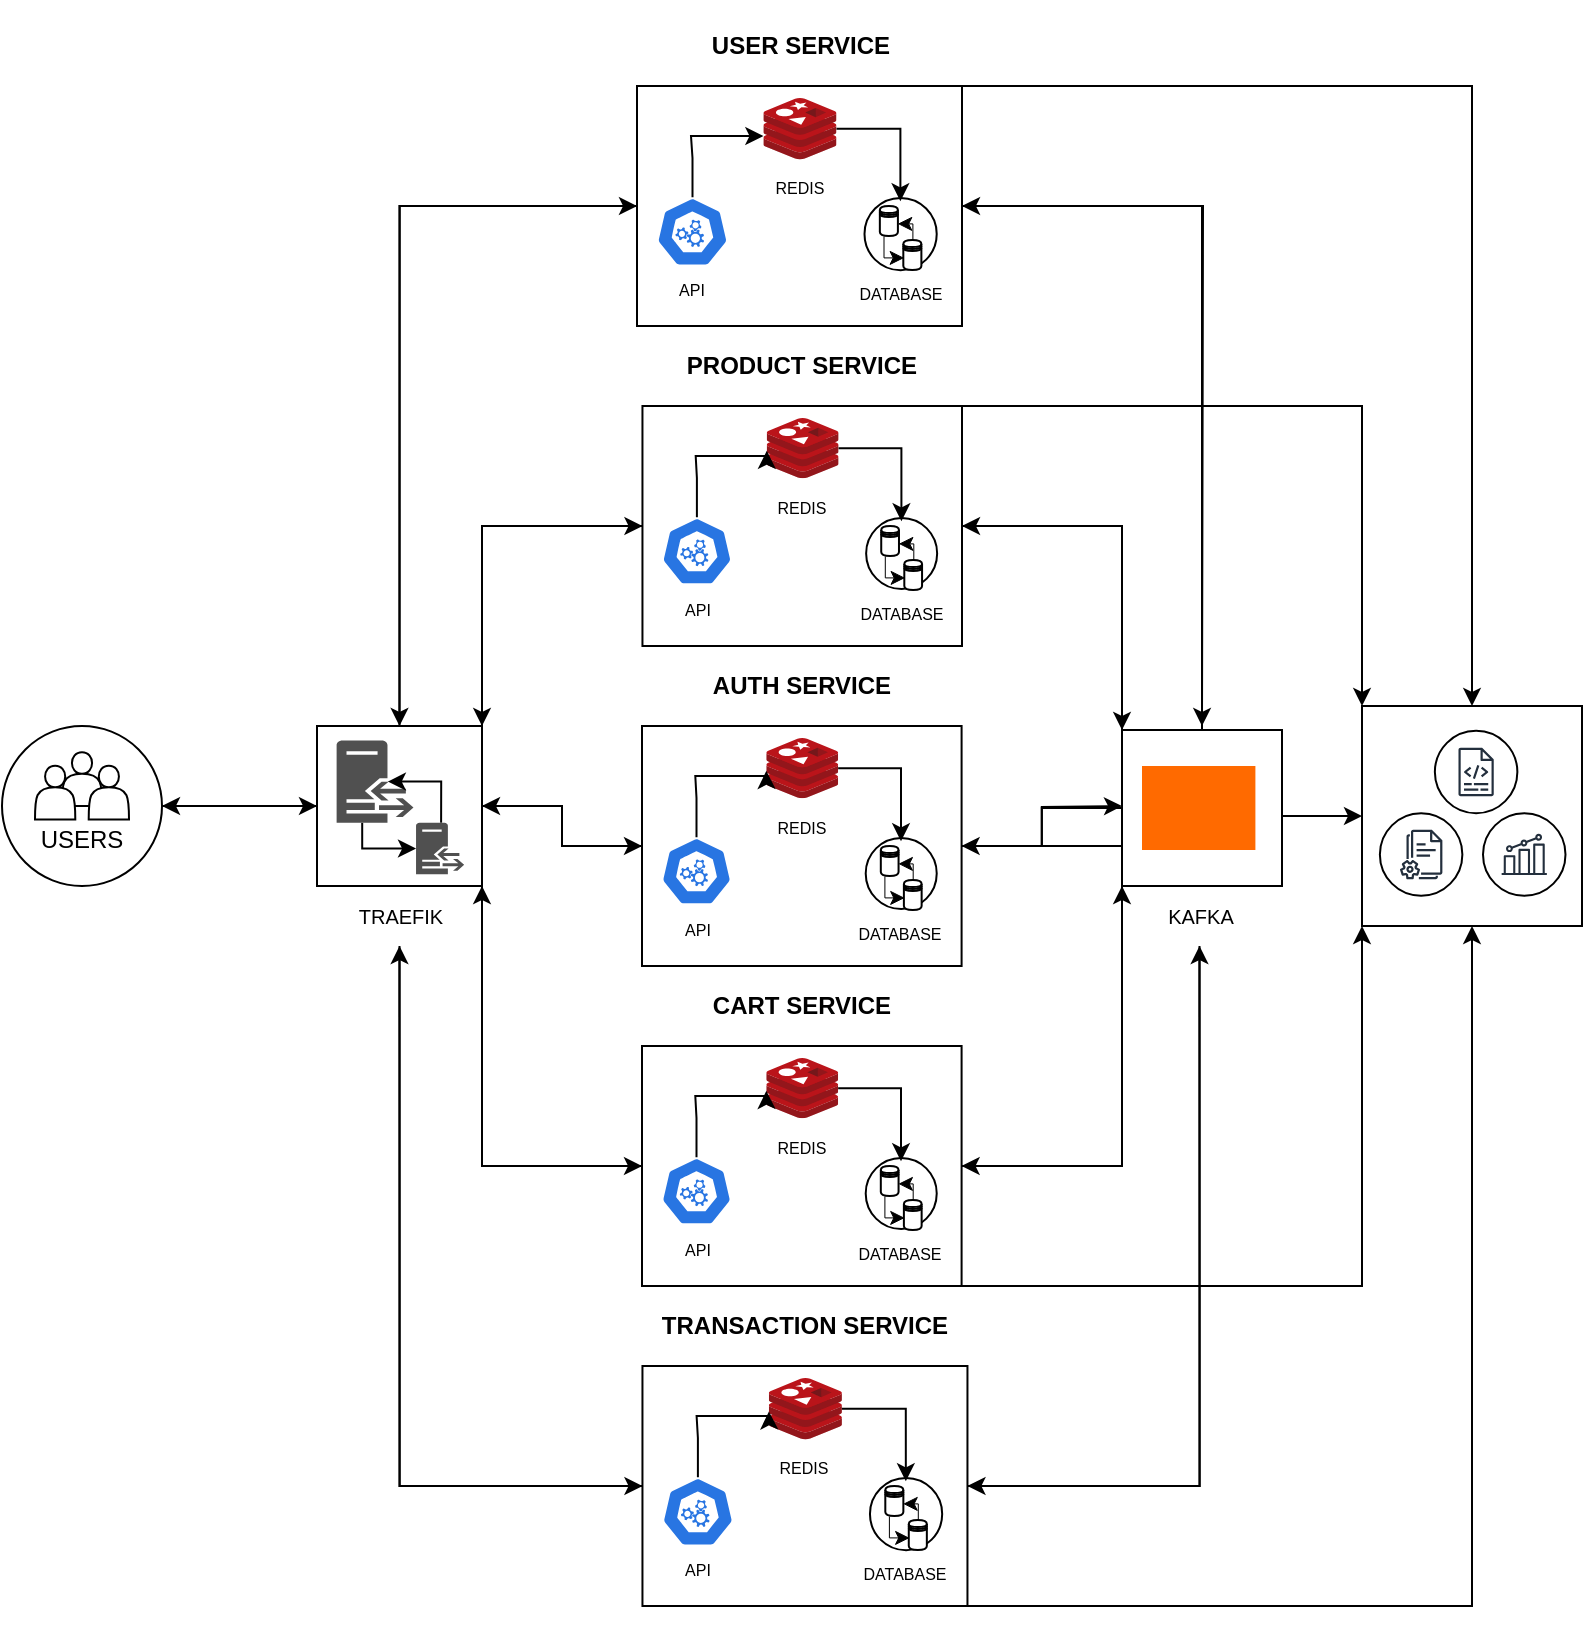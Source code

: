 <mxfile version="26.0.11">
  <diagram name="Page-1" id="2MpTTN4dG6TS3EFkwLII">
    <mxGraphModel dx="2327" dy="1518" grid="1" gridSize="10" guides="1" tooltips="1" connect="1" arrows="1" fold="1" page="1" pageScale="1" pageWidth="1100" pageHeight="1700" math="0" shadow="0">
      <root>
        <mxCell id="0" />
        <mxCell id="1" parent="0" />
        <mxCell id="1Ev_Z0uIvsRZ40nr7bww-20" value="" style="group" vertex="1" connectable="0" parent="1">
          <mxGeometry x="154" y="770" width="80" height="80" as="geometry" />
        </mxCell>
        <mxCell id="1Ev_Z0uIvsRZ40nr7bww-19" value="" style="ellipse;whiteSpace=wrap;html=1;aspect=fixed;" vertex="1" parent="1Ev_Z0uIvsRZ40nr7bww-20">
          <mxGeometry width="80" height="80" as="geometry" />
        </mxCell>
        <mxCell id="1Ev_Z0uIvsRZ40nr7bww-9" value="" style="group" vertex="1" connectable="0" parent="1Ev_Z0uIvsRZ40nr7bww-20">
          <mxGeometry x="16.5" y="13.15" width="47" height="53.71" as="geometry" />
        </mxCell>
        <mxCell id="1Ev_Z0uIvsRZ40nr7bww-4" value="" style="shape=actor;whiteSpace=wrap;html=1;" vertex="1" parent="1Ev_Z0uIvsRZ40nr7bww-9">
          <mxGeometry x="13.429" width="20.143" height="26.855" as="geometry" />
        </mxCell>
        <mxCell id="1Ev_Z0uIvsRZ40nr7bww-5" value="" style="shape=actor;whiteSpace=wrap;html=1;" vertex="1" parent="1Ev_Z0uIvsRZ40nr7bww-9">
          <mxGeometry x="26.857" y="6.714" width="20.143" height="26.855" as="geometry" />
        </mxCell>
        <mxCell id="1Ev_Z0uIvsRZ40nr7bww-6" value="" style="shape=actor;whiteSpace=wrap;html=1;" vertex="1" parent="1Ev_Z0uIvsRZ40nr7bww-9">
          <mxGeometry y="6.714" width="20.143" height="26.855" as="geometry" />
        </mxCell>
        <mxCell id="1Ev_Z0uIvsRZ40nr7bww-7" value="USERS" style="text;html=1;align=center;verticalAlign=middle;whiteSpace=wrap;rounded=0;" vertex="1" parent="1Ev_Z0uIvsRZ40nr7bww-9">
          <mxGeometry x="3.357" y="33.569" width="40.286" height="20.141" as="geometry" />
        </mxCell>
        <mxCell id="1Ev_Z0uIvsRZ40nr7bww-213" style="edgeStyle=orthogonalEdgeStyle;rounded=0;orthogonalLoop=1;jettySize=auto;html=1;exitX=1;exitY=0;exitDx=0;exitDy=0;entryX=0;entryY=0.5;entryDx=0;entryDy=0;" edge="1" parent="1" source="1Ev_Z0uIvsRZ40nr7bww-23" target="1Ev_Z0uIvsRZ40nr7bww-95">
          <mxGeometry relative="1" as="geometry">
            <Array as="points">
              <mxPoint x="394" y="990" />
            </Array>
          </mxGeometry>
        </mxCell>
        <mxCell id="1Ev_Z0uIvsRZ40nr7bww-215" style="edgeStyle=orthogonalEdgeStyle;rounded=0;orthogonalLoop=1;jettySize=auto;html=1;exitX=0.5;exitY=1;exitDx=0;exitDy=0;entryX=0;entryY=0.5;entryDx=0;entryDy=0;" edge="1" parent="1" source="1Ev_Z0uIvsRZ40nr7bww-23" target="1Ev_Z0uIvsRZ40nr7bww-112">
          <mxGeometry relative="1" as="geometry" />
        </mxCell>
        <mxCell id="1Ev_Z0uIvsRZ40nr7bww-23" value="&lt;font style=&quot;font-size: 10px;&quot;&gt;TRAEFIK&lt;/font&gt;" style="text;html=1;align=center;verticalAlign=middle;whiteSpace=wrap;rounded=0;" vertex="1" parent="1">
          <mxGeometry x="311.5" y="850" width="82.5" height="30" as="geometry" />
        </mxCell>
        <mxCell id="1Ev_Z0uIvsRZ40nr7bww-76" value="" style="group" vertex="1" connectable="0" parent="1">
          <mxGeometry x="471.5" y="410" width="162.5" height="160" as="geometry" />
        </mxCell>
        <mxCell id="1Ev_Z0uIvsRZ40nr7bww-196" style="edgeStyle=orthogonalEdgeStyle;rounded=0;orthogonalLoop=1;jettySize=auto;html=1;exitX=1;exitY=0.5;exitDx=0;exitDy=0;" edge="1" parent="1Ev_Z0uIvsRZ40nr7bww-76" source="1Ev_Z0uIvsRZ40nr7bww-53">
          <mxGeometry relative="1" as="geometry">
            <mxPoint x="282.5" y="360" as="targetPoint" />
          </mxGeometry>
        </mxCell>
        <mxCell id="1Ev_Z0uIvsRZ40nr7bww-53" value="" style="rounded=0;whiteSpace=wrap;html=1;" vertex="1" parent="1Ev_Z0uIvsRZ40nr7bww-76">
          <mxGeometry y="40" width="162.5" height="120" as="geometry" />
        </mxCell>
        <mxCell id="1Ev_Z0uIvsRZ40nr7bww-54" value="&lt;h4&gt;USER SERVICE&lt;/h4&gt;" style="text;html=1;align=center;verticalAlign=middle;whiteSpace=wrap;rounded=0;" vertex="1" parent="1Ev_Z0uIvsRZ40nr7bww-76">
          <mxGeometry width="162.5" height="40" as="geometry" />
        </mxCell>
        <mxCell id="1Ev_Z0uIvsRZ40nr7bww-56" value="" style="aspect=fixed;sketch=0;html=1;dashed=0;whitespace=wrap;verticalLabelPosition=bottom;verticalAlign=top;fillColor=#2875E2;strokeColor=#ffffff;points=[[0.005,0.63,0],[0.1,0.2,0],[0.9,0.2,0],[0.5,0,0],[0.995,0.63,0],[0.72,0.99,0],[0.5,1,0],[0.28,0.99,0]];shape=mxgraph.kubernetes.icon2;prIcon=api" vertex="1" parent="1Ev_Z0uIvsRZ40nr7bww-76">
          <mxGeometry x="9.669" y="95.6" width="36.111" height="34.667" as="geometry" />
        </mxCell>
        <mxCell id="1Ev_Z0uIvsRZ40nr7bww-57" value="" style="image;sketch=0;aspect=fixed;html=1;points=[];align=center;fontSize=12;image=img/lib/mscae/Cache_Redis_Product.svg;" vertex="1" parent="1Ev_Z0uIvsRZ40nr7bww-76">
          <mxGeometry x="63.194" y="46" width="36.535" height="30.694" as="geometry" />
        </mxCell>
        <mxCell id="1Ev_Z0uIvsRZ40nr7bww-59" value="&lt;font style=&quot;font-size: 8px;&quot;&gt;API&lt;/font&gt;" style="text;html=1;align=center;verticalAlign=middle;whiteSpace=wrap;rounded=0;" vertex="1" parent="1Ev_Z0uIvsRZ40nr7bww-76">
          <mxGeometry x="9.669" y="134" width="36.111" height="14" as="geometry" />
        </mxCell>
        <mxCell id="1Ev_Z0uIvsRZ40nr7bww-61" value="&lt;font style=&quot;font-size: 8px;&quot;&gt;REDIS&lt;/font&gt;" style="text;html=1;align=center;verticalAlign=middle;whiteSpace=wrap;rounded=0;" vertex="1" parent="1Ev_Z0uIvsRZ40nr7bww-76">
          <mxGeometry x="63.194" y="80" width="36.111" height="20" as="geometry" />
        </mxCell>
        <mxCell id="1Ev_Z0uIvsRZ40nr7bww-68" value="" style="group" vertex="1" connectable="0" parent="1Ev_Z0uIvsRZ40nr7bww-76">
          <mxGeometry x="113.75" y="98" width="36.111" height="40" as="geometry" />
        </mxCell>
        <mxCell id="1Ev_Z0uIvsRZ40nr7bww-73" value="" style="group" vertex="1" connectable="0" parent="1Ev_Z0uIvsRZ40nr7bww-68">
          <mxGeometry y="-2" width="36.111" height="40" as="geometry" />
        </mxCell>
        <mxCell id="1Ev_Z0uIvsRZ40nr7bww-64" value="" style="ellipse;whiteSpace=wrap;html=1;aspect=fixed;" vertex="1" parent="1Ev_Z0uIvsRZ40nr7bww-73">
          <mxGeometry width="36.111" height="36.111" as="geometry" />
        </mxCell>
        <mxCell id="1Ev_Z0uIvsRZ40nr7bww-58" value="" style="shape=datastore;whiteSpace=wrap;html=1;" vertex="1" parent="1Ev_Z0uIvsRZ40nr7bww-73">
          <mxGeometry x="19.41" y="21" width="9.028" height="15" as="geometry" />
        </mxCell>
        <mxCell id="1Ev_Z0uIvsRZ40nr7bww-62" value="" style="shape=datastore;whiteSpace=wrap;html=1;" vertex="1" parent="1Ev_Z0uIvsRZ40nr7bww-73">
          <mxGeometry x="7.674" y="4" width="9.028" height="15" as="geometry" />
        </mxCell>
        <mxCell id="1Ev_Z0uIvsRZ40nr7bww-65" style="edgeStyle=orthogonalEdgeStyle;rounded=0;orthogonalLoop=1;jettySize=auto;html=1;entryX=0.019;entryY=0.581;entryDx=0;entryDy=0;entryPerimeter=0;strokeWidth=0.5;" edge="1" parent="1Ev_Z0uIvsRZ40nr7bww-73" source="1Ev_Z0uIvsRZ40nr7bww-62" target="1Ev_Z0uIvsRZ40nr7bww-58">
          <mxGeometry relative="1" as="geometry">
            <Array as="points">
              <mxPoint x="9.479" y="29.5" />
            </Array>
          </mxGeometry>
        </mxCell>
        <mxCell id="1Ev_Z0uIvsRZ40nr7bww-67" style="edgeStyle=orthogonalEdgeStyle;rounded=0;orthogonalLoop=1;jettySize=auto;html=1;entryX=0.963;entryY=0.579;entryDx=0;entryDy=0;entryPerimeter=0;strokeWidth=0.5;" edge="1" parent="1Ev_Z0uIvsRZ40nr7bww-73" source="1Ev_Z0uIvsRZ40nr7bww-58" target="1Ev_Z0uIvsRZ40nr7bww-62">
          <mxGeometry relative="1" as="geometry">
            <Array as="points">
              <mxPoint x="23.924" y="12.5" />
            </Array>
          </mxGeometry>
        </mxCell>
        <mxCell id="1Ev_Z0uIvsRZ40nr7bww-72" value="&lt;font style=&quot;font-size: 8px;&quot;&gt;DATABASE&lt;/font&gt;" style="text;html=1;align=center;verticalAlign=middle;whiteSpace=wrap;rounded=0;" vertex="1" parent="1Ev_Z0uIvsRZ40nr7bww-76">
          <mxGeometry x="109.236" y="138" width="45.139" height="10" as="geometry" />
        </mxCell>
        <mxCell id="1Ev_Z0uIvsRZ40nr7bww-74" style="edgeStyle=orthogonalEdgeStyle;rounded=0;orthogonalLoop=1;jettySize=auto;html=1;" edge="1" parent="1Ev_Z0uIvsRZ40nr7bww-76" source="1Ev_Z0uIvsRZ40nr7bww-56" target="1Ev_Z0uIvsRZ40nr7bww-57">
          <mxGeometry relative="1" as="geometry">
            <Array as="points">
              <mxPoint x="28" y="76" />
              <mxPoint x="27" y="76" />
              <mxPoint x="27" y="65" />
            </Array>
          </mxGeometry>
        </mxCell>
        <mxCell id="1Ev_Z0uIvsRZ40nr7bww-75" style="edgeStyle=orthogonalEdgeStyle;rounded=0;orthogonalLoop=1;jettySize=auto;html=1;entryX=0.497;entryY=0.046;entryDx=0;entryDy=0;entryPerimeter=0;" edge="1" parent="1Ev_Z0uIvsRZ40nr7bww-76" source="1Ev_Z0uIvsRZ40nr7bww-57" target="1Ev_Z0uIvsRZ40nr7bww-64">
          <mxGeometry relative="1" as="geometry" />
        </mxCell>
        <mxCell id="1Ev_Z0uIvsRZ40nr7bww-77" value="" style="group;strokeColor=none;" vertex="1" connectable="0" parent="1">
          <mxGeometry x="474.23" y="570" width="159.77" height="160" as="geometry" />
        </mxCell>
        <mxCell id="1Ev_Z0uIvsRZ40nr7bww-78" value="" style="rounded=0;whiteSpace=wrap;html=1;" vertex="1" parent="1Ev_Z0uIvsRZ40nr7bww-77">
          <mxGeometry y="40" width="159.77" height="120" as="geometry" />
        </mxCell>
        <mxCell id="1Ev_Z0uIvsRZ40nr7bww-79" value="&lt;h4&gt;PRODUCT SERVICE&lt;/h4&gt;" style="text;html=1;align=center;verticalAlign=middle;whiteSpace=wrap;rounded=0;" vertex="1" parent="1Ev_Z0uIvsRZ40nr7bww-77">
          <mxGeometry width="159.77" height="40" as="geometry" />
        </mxCell>
        <mxCell id="1Ev_Z0uIvsRZ40nr7bww-80" value="" style="aspect=fixed;sketch=0;html=1;dashed=0;whitespace=wrap;verticalLabelPosition=bottom;verticalAlign=top;fillColor=#2875E2;strokeColor=#ffffff;points=[[0.005,0.63,0],[0.1,0.2,0],[0.9,0.2,0],[0.5,0,0],[0.995,0.63,0],[0.72,0.99,0],[0.5,1,0],[0.28,0.99,0]];shape=mxgraph.kubernetes.icon2;prIcon=api" vertex="1" parent="1Ev_Z0uIvsRZ40nr7bww-77">
          <mxGeometry x="9.506" y="95.6" width="35.504" height="34.084" as="geometry" />
        </mxCell>
        <mxCell id="1Ev_Z0uIvsRZ40nr7bww-81" value="" style="image;sketch=0;aspect=fixed;html=1;points=[];align=center;fontSize=12;image=img/lib/mscae/Cache_Redis_Product.svg;" vertex="1" parent="1Ev_Z0uIvsRZ40nr7bww-77">
          <mxGeometry x="62.133" y="46" width="35.922" height="30.179" as="geometry" />
        </mxCell>
        <mxCell id="1Ev_Z0uIvsRZ40nr7bww-82" value="&lt;font style=&quot;font-size: 8px;&quot;&gt;API&lt;/font&gt;" style="text;html=1;align=center;verticalAlign=middle;whiteSpace=wrap;rounded=0;" vertex="1" parent="1Ev_Z0uIvsRZ40nr7bww-77">
          <mxGeometry x="9.506" y="134" width="35.504" height="14" as="geometry" />
        </mxCell>
        <mxCell id="1Ev_Z0uIvsRZ40nr7bww-83" value="&lt;font style=&quot;font-size: 8px;&quot;&gt;REDIS&lt;/font&gt;" style="text;html=1;align=center;verticalAlign=middle;whiteSpace=wrap;rounded=0;" vertex="1" parent="1Ev_Z0uIvsRZ40nr7bww-77">
          <mxGeometry x="62.133" y="80" width="35.504" height="20" as="geometry" />
        </mxCell>
        <mxCell id="1Ev_Z0uIvsRZ40nr7bww-84" value="" style="group" vertex="1" connectable="0" parent="1Ev_Z0uIvsRZ40nr7bww-77">
          <mxGeometry x="111.839" y="98" width="35.504" height="40" as="geometry" />
        </mxCell>
        <mxCell id="1Ev_Z0uIvsRZ40nr7bww-85" value="" style="group" vertex="1" connectable="0" parent="1Ev_Z0uIvsRZ40nr7bww-84">
          <mxGeometry y="-2" width="35.504" height="40" as="geometry" />
        </mxCell>
        <mxCell id="1Ev_Z0uIvsRZ40nr7bww-86" value="" style="ellipse;whiteSpace=wrap;html=1;aspect=fixed;" vertex="1" parent="1Ev_Z0uIvsRZ40nr7bww-85">
          <mxGeometry width="35.504" height="35.504" as="geometry" />
        </mxCell>
        <mxCell id="1Ev_Z0uIvsRZ40nr7bww-87" value="" style="shape=datastore;whiteSpace=wrap;html=1;" vertex="1" parent="1Ev_Z0uIvsRZ40nr7bww-85">
          <mxGeometry x="19.084" y="21" width="8.876" height="15" as="geometry" />
        </mxCell>
        <mxCell id="1Ev_Z0uIvsRZ40nr7bww-88" value="" style="shape=datastore;whiteSpace=wrap;html=1;" vertex="1" parent="1Ev_Z0uIvsRZ40nr7bww-85">
          <mxGeometry x="7.545" y="4" width="8.876" height="15" as="geometry" />
        </mxCell>
        <mxCell id="1Ev_Z0uIvsRZ40nr7bww-89" style="edgeStyle=orthogonalEdgeStyle;rounded=0;orthogonalLoop=1;jettySize=auto;html=1;entryX=0.019;entryY=0.581;entryDx=0;entryDy=0;entryPerimeter=0;strokeWidth=0.5;" edge="1" parent="1Ev_Z0uIvsRZ40nr7bww-85" source="1Ev_Z0uIvsRZ40nr7bww-88" target="1Ev_Z0uIvsRZ40nr7bww-87">
          <mxGeometry relative="1" as="geometry">
            <Array as="points">
              <mxPoint x="9.32" y="29.5" />
            </Array>
          </mxGeometry>
        </mxCell>
        <mxCell id="1Ev_Z0uIvsRZ40nr7bww-90" style="edgeStyle=orthogonalEdgeStyle;rounded=0;orthogonalLoop=1;jettySize=auto;html=1;entryX=0.963;entryY=0.579;entryDx=0;entryDy=0;entryPerimeter=0;strokeWidth=0.5;" edge="1" parent="1Ev_Z0uIvsRZ40nr7bww-85" source="1Ev_Z0uIvsRZ40nr7bww-87" target="1Ev_Z0uIvsRZ40nr7bww-88">
          <mxGeometry relative="1" as="geometry">
            <Array as="points">
              <mxPoint x="23.522" y="12.5" />
            </Array>
          </mxGeometry>
        </mxCell>
        <mxCell id="1Ev_Z0uIvsRZ40nr7bww-91" value="&lt;font style=&quot;font-size: 8px;&quot;&gt;DATABASE&lt;/font&gt;" style="text;html=1;align=center;verticalAlign=middle;whiteSpace=wrap;rounded=0;" vertex="1" parent="1Ev_Z0uIvsRZ40nr7bww-77">
          <mxGeometry x="107.401" y="138" width="44.381" height="10" as="geometry" />
        </mxCell>
        <mxCell id="1Ev_Z0uIvsRZ40nr7bww-92" style="edgeStyle=orthogonalEdgeStyle;rounded=0;orthogonalLoop=1;jettySize=auto;html=1;entryX=0.001;entryY=0.544;entryDx=0;entryDy=0;entryPerimeter=0;" edge="1" parent="1Ev_Z0uIvsRZ40nr7bww-77" source="1Ev_Z0uIvsRZ40nr7bww-80" target="1Ev_Z0uIvsRZ40nr7bww-81">
          <mxGeometry relative="1" as="geometry">
            <Array as="points">
              <mxPoint x="27.516" y="76" />
              <mxPoint x="26.628" y="76" />
              <mxPoint x="26.628" y="65" />
            </Array>
          </mxGeometry>
        </mxCell>
        <mxCell id="1Ev_Z0uIvsRZ40nr7bww-93" style="edgeStyle=orthogonalEdgeStyle;rounded=0;orthogonalLoop=1;jettySize=auto;html=1;entryX=0.497;entryY=0.046;entryDx=0;entryDy=0;entryPerimeter=0;" edge="1" parent="1Ev_Z0uIvsRZ40nr7bww-77" source="1Ev_Z0uIvsRZ40nr7bww-81" target="1Ev_Z0uIvsRZ40nr7bww-86">
          <mxGeometry relative="1" as="geometry" />
        </mxCell>
        <mxCell id="1Ev_Z0uIvsRZ40nr7bww-132" value="" style="group" vertex="1" connectable="0" parent="1">
          <mxGeometry x="311.5" y="770" width="82.5" height="80" as="geometry" />
        </mxCell>
        <mxCell id="1Ev_Z0uIvsRZ40nr7bww-51" value="" style="rounded=0;whiteSpace=wrap;html=1;" vertex="1" parent="1Ev_Z0uIvsRZ40nr7bww-132">
          <mxGeometry width="82.5" height="80" as="geometry" />
        </mxCell>
        <mxCell id="1Ev_Z0uIvsRZ40nr7bww-52" value="" style="group" vertex="1" connectable="0" parent="1Ev_Z0uIvsRZ40nr7bww-132">
          <mxGeometry x="9.811" y="7.273" width="63.77" height="66.909" as="geometry" />
        </mxCell>
        <mxCell id="1Ev_Z0uIvsRZ40nr7bww-47" style="edgeStyle=orthogonalEdgeStyle;rounded=0;orthogonalLoop=1;jettySize=auto;html=1;" edge="1" parent="1Ev_Z0uIvsRZ40nr7bww-52" source="1Ev_Z0uIvsRZ40nr7bww-44" target="1Ev_Z0uIvsRZ40nr7bww-45">
          <mxGeometry relative="1" as="geometry">
            <Array as="points">
              <mxPoint x="12.809" y="54.027" />
            </Array>
          </mxGeometry>
        </mxCell>
        <mxCell id="1Ev_Z0uIvsRZ40nr7bww-44" value="" style="sketch=0;pointerEvents=1;shadow=0;dashed=0;html=1;strokeColor=none;fillColor=#505050;labelPosition=center;verticalLabelPosition=bottom;verticalAlign=top;outlineConnect=0;align=center;shape=mxgraph.office.servers.reverse_proxy;" vertex="1" parent="1Ev_Z0uIvsRZ40nr7bww-52">
          <mxGeometry width="38.427" height="41.145" as="geometry" />
        </mxCell>
        <mxCell id="1Ev_Z0uIvsRZ40nr7bww-48" style="edgeStyle=orthogonalEdgeStyle;rounded=0;orthogonalLoop=1;jettySize=auto;html=1;entryX=0.833;entryY=0.499;entryDx=0;entryDy=0;entryPerimeter=0;" edge="1" parent="1Ev_Z0uIvsRZ40nr7bww-52">
          <mxGeometry relative="1" as="geometry">
            <mxPoint x="52.242" y="41.145" as="sourcePoint" />
            <mxPoint x="25.605" y="20.531" as="targetPoint" />
            <Array as="points">
              <mxPoint x="52.517" y="20.534" />
            </Array>
          </mxGeometry>
        </mxCell>
        <mxCell id="1Ev_Z0uIvsRZ40nr7bww-45" value="" style="sketch=0;pointerEvents=1;shadow=0;dashed=0;html=1;strokeColor=none;fillColor=#505050;labelPosition=center;verticalLabelPosition=bottom;verticalAlign=top;outlineConnect=0;align=center;shape=mxgraph.office.servers.reverse_proxy;" vertex="1" parent="1Ev_Z0uIvsRZ40nr7bww-52">
          <mxGeometry x="39.708" y="41.145" width="24.062" height="25.764" as="geometry" />
        </mxCell>
        <mxCell id="1Ev_Z0uIvsRZ40nr7bww-157" style="edgeStyle=orthogonalEdgeStyle;rounded=0;orthogonalLoop=1;jettySize=auto;html=1;exitX=1;exitY=0.5;exitDx=0;exitDy=0;entryX=0;entryY=0.5;entryDx=0;entryDy=0;" edge="1" parent="1" source="1Ev_Z0uIvsRZ40nr7bww-19" target="1Ev_Z0uIvsRZ40nr7bww-51">
          <mxGeometry relative="1" as="geometry" />
        </mxCell>
        <mxCell id="1Ev_Z0uIvsRZ40nr7bww-158" style="edgeStyle=orthogonalEdgeStyle;rounded=0;orthogonalLoop=1;jettySize=auto;html=1;exitX=0;exitY=0.5;exitDx=0;exitDy=0;entryX=1;entryY=0.5;entryDx=0;entryDy=0;" edge="1" parent="1" source="1Ev_Z0uIvsRZ40nr7bww-51" target="1Ev_Z0uIvsRZ40nr7bww-19">
          <mxGeometry relative="1" as="geometry" />
        </mxCell>
        <mxCell id="1Ev_Z0uIvsRZ40nr7bww-111" value="" style="group" vertex="1" connectable="0" parent="1">
          <mxGeometry x="474.23" y="1050" width="162.5" height="160" as="geometry" />
        </mxCell>
        <mxCell id="1Ev_Z0uIvsRZ40nr7bww-112" value="" style="rounded=0;whiteSpace=wrap;html=1;" vertex="1" parent="1Ev_Z0uIvsRZ40nr7bww-111">
          <mxGeometry y="40" width="162.5" height="120" as="geometry" />
        </mxCell>
        <mxCell id="1Ev_Z0uIvsRZ40nr7bww-113" value="&lt;h4&gt;TRANSACTION SERVICE&lt;/h4&gt;" style="text;html=1;align=center;verticalAlign=middle;whiteSpace=wrap;rounded=0;" vertex="1" parent="1Ev_Z0uIvsRZ40nr7bww-111">
          <mxGeometry width="162.5" height="40" as="geometry" />
        </mxCell>
        <mxCell id="1Ev_Z0uIvsRZ40nr7bww-114" value="" style="aspect=fixed;sketch=0;html=1;dashed=0;whitespace=wrap;verticalLabelPosition=bottom;verticalAlign=top;fillColor=#2875E2;strokeColor=#ffffff;points=[[0.005,0.63,0],[0.1,0.2,0],[0.9,0.2,0],[0.5,0,0],[0.995,0.63,0],[0.72,0.99,0],[0.5,1,0],[0.28,0.99,0]];shape=mxgraph.kubernetes.icon2;prIcon=api" vertex="1" parent="1Ev_Z0uIvsRZ40nr7bww-111">
          <mxGeometry x="9.669" y="95.6" width="36.111" height="34.667" as="geometry" />
        </mxCell>
        <mxCell id="1Ev_Z0uIvsRZ40nr7bww-115" value="" style="image;sketch=0;aspect=fixed;html=1;points=[];align=center;fontSize=12;image=img/lib/mscae/Cache_Redis_Product.svg;" vertex="1" parent="1Ev_Z0uIvsRZ40nr7bww-111">
          <mxGeometry x="63.194" y="46" width="36.535" height="30.694" as="geometry" />
        </mxCell>
        <mxCell id="1Ev_Z0uIvsRZ40nr7bww-116" value="&lt;font style=&quot;font-size: 8px;&quot;&gt;API&lt;/font&gt;" style="text;html=1;align=center;verticalAlign=middle;whiteSpace=wrap;rounded=0;" vertex="1" parent="1Ev_Z0uIvsRZ40nr7bww-111">
          <mxGeometry x="9.669" y="134" width="36.111" height="14" as="geometry" />
        </mxCell>
        <mxCell id="1Ev_Z0uIvsRZ40nr7bww-117" value="&lt;font style=&quot;font-size: 8px;&quot;&gt;REDIS&lt;/font&gt;" style="text;html=1;align=center;verticalAlign=middle;whiteSpace=wrap;rounded=0;" vertex="1" parent="1Ev_Z0uIvsRZ40nr7bww-111">
          <mxGeometry x="63.194" y="80" width="36.111" height="20" as="geometry" />
        </mxCell>
        <mxCell id="1Ev_Z0uIvsRZ40nr7bww-118" value="" style="group" vertex="1" connectable="0" parent="1Ev_Z0uIvsRZ40nr7bww-111">
          <mxGeometry x="113.75" y="98" width="36.111" height="40" as="geometry" />
        </mxCell>
        <mxCell id="1Ev_Z0uIvsRZ40nr7bww-119" value="" style="group" vertex="1" connectable="0" parent="1Ev_Z0uIvsRZ40nr7bww-118">
          <mxGeometry y="-2" width="36.111" height="40" as="geometry" />
        </mxCell>
        <mxCell id="1Ev_Z0uIvsRZ40nr7bww-120" value="" style="ellipse;whiteSpace=wrap;html=1;aspect=fixed;" vertex="1" parent="1Ev_Z0uIvsRZ40nr7bww-119">
          <mxGeometry width="36.111" height="36.111" as="geometry" />
        </mxCell>
        <mxCell id="1Ev_Z0uIvsRZ40nr7bww-121" value="" style="shape=datastore;whiteSpace=wrap;html=1;" vertex="1" parent="1Ev_Z0uIvsRZ40nr7bww-119">
          <mxGeometry x="19.41" y="21" width="9.028" height="15" as="geometry" />
        </mxCell>
        <mxCell id="1Ev_Z0uIvsRZ40nr7bww-122" value="" style="shape=datastore;whiteSpace=wrap;html=1;" vertex="1" parent="1Ev_Z0uIvsRZ40nr7bww-119">
          <mxGeometry x="7.674" y="4" width="9.028" height="15" as="geometry" />
        </mxCell>
        <mxCell id="1Ev_Z0uIvsRZ40nr7bww-123" style="edgeStyle=orthogonalEdgeStyle;rounded=0;orthogonalLoop=1;jettySize=auto;html=1;entryX=0.019;entryY=0.581;entryDx=0;entryDy=0;entryPerimeter=0;strokeWidth=0.5;" edge="1" parent="1Ev_Z0uIvsRZ40nr7bww-119" source="1Ev_Z0uIvsRZ40nr7bww-122" target="1Ev_Z0uIvsRZ40nr7bww-121">
          <mxGeometry relative="1" as="geometry">
            <Array as="points">
              <mxPoint x="9.479" y="29.5" />
            </Array>
          </mxGeometry>
        </mxCell>
        <mxCell id="1Ev_Z0uIvsRZ40nr7bww-124" style="edgeStyle=orthogonalEdgeStyle;rounded=0;orthogonalLoop=1;jettySize=auto;html=1;entryX=0.963;entryY=0.579;entryDx=0;entryDy=0;entryPerimeter=0;strokeWidth=0.5;" edge="1" parent="1Ev_Z0uIvsRZ40nr7bww-119" source="1Ev_Z0uIvsRZ40nr7bww-121" target="1Ev_Z0uIvsRZ40nr7bww-122">
          <mxGeometry relative="1" as="geometry">
            <Array as="points">
              <mxPoint x="23.924" y="12.5" />
            </Array>
          </mxGeometry>
        </mxCell>
        <mxCell id="1Ev_Z0uIvsRZ40nr7bww-125" value="&lt;font style=&quot;font-size: 8px;&quot;&gt;DATABASE&lt;/font&gt;" style="text;html=1;align=center;verticalAlign=middle;whiteSpace=wrap;rounded=0;" vertex="1" parent="1Ev_Z0uIvsRZ40nr7bww-111">
          <mxGeometry x="109.236" y="138" width="45.139" height="10" as="geometry" />
        </mxCell>
        <mxCell id="1Ev_Z0uIvsRZ40nr7bww-126" style="edgeStyle=orthogonalEdgeStyle;rounded=0;orthogonalLoop=1;jettySize=auto;html=1;entryX=0.001;entryY=0.544;entryDx=0;entryDy=0;entryPerimeter=0;" edge="1" parent="1Ev_Z0uIvsRZ40nr7bww-111" source="1Ev_Z0uIvsRZ40nr7bww-114" target="1Ev_Z0uIvsRZ40nr7bww-115">
          <mxGeometry relative="1" as="geometry">
            <Array as="points">
              <mxPoint x="27.986" y="76" />
              <mxPoint x="27.083" y="76" />
              <mxPoint x="27.083" y="65" />
            </Array>
          </mxGeometry>
        </mxCell>
        <mxCell id="1Ev_Z0uIvsRZ40nr7bww-127" style="edgeStyle=orthogonalEdgeStyle;rounded=0;orthogonalLoop=1;jettySize=auto;html=1;entryX=0.497;entryY=0.046;entryDx=0;entryDy=0;entryPerimeter=0;" edge="1" parent="1Ev_Z0uIvsRZ40nr7bww-111" source="1Ev_Z0uIvsRZ40nr7bww-115" target="1Ev_Z0uIvsRZ40nr7bww-120">
          <mxGeometry relative="1" as="geometry" />
        </mxCell>
        <mxCell id="1Ev_Z0uIvsRZ40nr7bww-165" value="" style="group" vertex="1" connectable="0" parent="1">
          <mxGeometry x="474" y="890" width="160" height="160" as="geometry" />
        </mxCell>
        <mxCell id="1Ev_Z0uIvsRZ40nr7bww-95" value="" style="rounded=0;whiteSpace=wrap;html=1;" vertex="1" parent="1Ev_Z0uIvsRZ40nr7bww-165">
          <mxGeometry y="40" width="159.796" height="120" as="geometry" />
        </mxCell>
        <mxCell id="1Ev_Z0uIvsRZ40nr7bww-97" value="" style="aspect=fixed;sketch=0;html=1;dashed=0;whitespace=wrap;verticalLabelPosition=bottom;verticalAlign=top;fillColor=#2875E2;strokeColor=#ffffff;points=[[0.005,0.63,0],[0.1,0.2,0],[0.9,0.2,0],[0.5,0,0],[0.995,0.63,0],[0.72,0.99,0],[0.5,1,0],[0.28,0.99,0]];shape=mxgraph.kubernetes.icon2;prIcon=api" vertex="1" parent="1Ev_Z0uIvsRZ40nr7bww-165">
          <mxGeometry x="9.508" y="95.6" width="35.51" height="34.09" as="geometry" />
        </mxCell>
        <mxCell id="1Ev_Z0uIvsRZ40nr7bww-98" value="" style="image;sketch=0;aspect=fixed;html=1;points=[];align=center;fontSize=12;image=img/lib/mscae/Cache_Redis_Product.svg;" vertex="1" parent="1Ev_Z0uIvsRZ40nr7bww-165">
          <mxGeometry x="62.143" y="46" width="35.927" height="30.184" as="geometry" />
        </mxCell>
        <mxCell id="1Ev_Z0uIvsRZ40nr7bww-99" value="&lt;font style=&quot;font-size: 8px;&quot;&gt;API&lt;/font&gt;" style="text;html=1;align=center;verticalAlign=middle;whiteSpace=wrap;rounded=0;" vertex="1" parent="1Ev_Z0uIvsRZ40nr7bww-165">
          <mxGeometry x="9.508" y="134" width="35.51" height="14" as="geometry" />
        </mxCell>
        <mxCell id="1Ev_Z0uIvsRZ40nr7bww-100" value="&lt;font style=&quot;font-size: 8px;&quot;&gt;REDIS&lt;/font&gt;" style="text;html=1;align=center;verticalAlign=middle;whiteSpace=wrap;rounded=0;" vertex="1" parent="1Ev_Z0uIvsRZ40nr7bww-165">
          <mxGeometry x="62.143" y="80" width="35.51" height="20" as="geometry" />
        </mxCell>
        <mxCell id="1Ev_Z0uIvsRZ40nr7bww-101" value="" style="group" vertex="1" connectable="0" parent="1Ev_Z0uIvsRZ40nr7bww-165">
          <mxGeometry x="111.857" y="98" width="35.51" height="40" as="geometry" />
        </mxCell>
        <mxCell id="1Ev_Z0uIvsRZ40nr7bww-102" value="" style="group" vertex="1" connectable="0" parent="1Ev_Z0uIvsRZ40nr7bww-101">
          <mxGeometry y="-2" width="35.51" height="40" as="geometry" />
        </mxCell>
        <mxCell id="1Ev_Z0uIvsRZ40nr7bww-103" value="" style="ellipse;whiteSpace=wrap;html=1;aspect=fixed;" vertex="1" parent="1Ev_Z0uIvsRZ40nr7bww-102">
          <mxGeometry width="35.51" height="35.51" as="geometry" />
        </mxCell>
        <mxCell id="1Ev_Z0uIvsRZ40nr7bww-104" value="" style="shape=datastore;whiteSpace=wrap;html=1;" vertex="1" parent="1Ev_Z0uIvsRZ40nr7bww-102">
          <mxGeometry x="19.087" y="21" width="8.878" height="15" as="geometry" />
        </mxCell>
        <mxCell id="1Ev_Z0uIvsRZ40nr7bww-105" value="" style="shape=datastore;whiteSpace=wrap;html=1;" vertex="1" parent="1Ev_Z0uIvsRZ40nr7bww-102">
          <mxGeometry x="7.546" y="4" width="8.878" height="15" as="geometry" />
        </mxCell>
        <mxCell id="1Ev_Z0uIvsRZ40nr7bww-106" style="edgeStyle=orthogonalEdgeStyle;rounded=0;orthogonalLoop=1;jettySize=auto;html=1;entryX=0.019;entryY=0.581;entryDx=0;entryDy=0;entryPerimeter=0;strokeWidth=0.5;" edge="1" parent="1Ev_Z0uIvsRZ40nr7bww-102" source="1Ev_Z0uIvsRZ40nr7bww-105" target="1Ev_Z0uIvsRZ40nr7bww-104">
          <mxGeometry relative="1" as="geometry">
            <Array as="points">
              <mxPoint x="9.321" y="29.5" />
            </Array>
          </mxGeometry>
        </mxCell>
        <mxCell id="1Ev_Z0uIvsRZ40nr7bww-107" style="edgeStyle=orthogonalEdgeStyle;rounded=0;orthogonalLoop=1;jettySize=auto;html=1;entryX=0.963;entryY=0.579;entryDx=0;entryDy=0;entryPerimeter=0;strokeWidth=0.5;" edge="1" parent="1Ev_Z0uIvsRZ40nr7bww-102" source="1Ev_Z0uIvsRZ40nr7bww-104" target="1Ev_Z0uIvsRZ40nr7bww-105">
          <mxGeometry relative="1" as="geometry">
            <Array as="points">
              <mxPoint x="23.525" y="12.5" />
            </Array>
          </mxGeometry>
        </mxCell>
        <mxCell id="1Ev_Z0uIvsRZ40nr7bww-108" value="&lt;font style=&quot;font-size: 8px;&quot;&gt;DATABASE&lt;/font&gt;" style="text;html=1;align=center;verticalAlign=middle;whiteSpace=wrap;rounded=0;" vertex="1" parent="1Ev_Z0uIvsRZ40nr7bww-165">
          <mxGeometry x="107.418" y="138" width="44.388" height="10" as="geometry" />
        </mxCell>
        <mxCell id="1Ev_Z0uIvsRZ40nr7bww-109" style="edgeStyle=orthogonalEdgeStyle;rounded=0;orthogonalLoop=1;jettySize=auto;html=1;entryX=0.001;entryY=0.544;entryDx=0;entryDy=0;entryPerimeter=0;" edge="1" parent="1Ev_Z0uIvsRZ40nr7bww-165" source="1Ev_Z0uIvsRZ40nr7bww-97" target="1Ev_Z0uIvsRZ40nr7bww-98">
          <mxGeometry relative="1" as="geometry">
            <Array as="points">
              <mxPoint x="27.52" y="76" />
              <mxPoint x="26.633" y="76" />
              <mxPoint x="26.633" y="65" />
            </Array>
          </mxGeometry>
        </mxCell>
        <mxCell id="1Ev_Z0uIvsRZ40nr7bww-110" style="edgeStyle=orthogonalEdgeStyle;rounded=0;orthogonalLoop=1;jettySize=auto;html=1;entryX=0.497;entryY=0.046;entryDx=0;entryDy=0;entryPerimeter=0;" edge="1" parent="1Ev_Z0uIvsRZ40nr7bww-165" source="1Ev_Z0uIvsRZ40nr7bww-98" target="1Ev_Z0uIvsRZ40nr7bww-103">
          <mxGeometry relative="1" as="geometry" />
        </mxCell>
        <mxCell id="1Ev_Z0uIvsRZ40nr7bww-163" value="&lt;h4&gt;CART SERVICE&lt;/h4&gt;" style="text;html=1;align=center;verticalAlign=middle;whiteSpace=wrap;rounded=0;" vertex="1" parent="1Ev_Z0uIvsRZ40nr7bww-165">
          <mxGeometry x="0.204" width="159.796" height="40" as="geometry" />
        </mxCell>
        <mxCell id="1Ev_Z0uIvsRZ40nr7bww-167" value="" style="group" vertex="1" connectable="0" parent="1">
          <mxGeometry x="474" y="730" width="160" height="160" as="geometry" />
        </mxCell>
        <mxCell id="1Ev_Z0uIvsRZ40nr7bww-201" style="edgeStyle=orthogonalEdgeStyle;rounded=0;orthogonalLoop=1;jettySize=auto;html=1;exitX=1;exitY=0.5;exitDx=0;exitDy=0;" edge="1" parent="1Ev_Z0uIvsRZ40nr7bww-167" source="1Ev_Z0uIvsRZ40nr7bww-168">
          <mxGeometry relative="1" as="geometry">
            <mxPoint x="240" y="80" as="targetPoint" />
          </mxGeometry>
        </mxCell>
        <mxCell id="1Ev_Z0uIvsRZ40nr7bww-168" value="" style="rounded=0;whiteSpace=wrap;html=1;" vertex="1" parent="1Ev_Z0uIvsRZ40nr7bww-167">
          <mxGeometry y="40" width="159.796" height="120" as="geometry" />
        </mxCell>
        <mxCell id="1Ev_Z0uIvsRZ40nr7bww-169" value="" style="aspect=fixed;sketch=0;html=1;dashed=0;whitespace=wrap;verticalLabelPosition=bottom;verticalAlign=top;fillColor=#2875E2;strokeColor=#ffffff;points=[[0.005,0.63,0],[0.1,0.2,0],[0.9,0.2,0],[0.5,0,0],[0.995,0.63,0],[0.72,0.99,0],[0.5,1,0],[0.28,0.99,0]];shape=mxgraph.kubernetes.icon2;prIcon=api" vertex="1" parent="1Ev_Z0uIvsRZ40nr7bww-167">
          <mxGeometry x="9.508" y="95.6" width="35.51" height="34.09" as="geometry" />
        </mxCell>
        <mxCell id="1Ev_Z0uIvsRZ40nr7bww-170" value="" style="image;sketch=0;aspect=fixed;html=1;points=[];align=center;fontSize=12;image=img/lib/mscae/Cache_Redis_Product.svg;" vertex="1" parent="1Ev_Z0uIvsRZ40nr7bww-167">
          <mxGeometry x="62.143" y="46" width="35.927" height="30.184" as="geometry" />
        </mxCell>
        <mxCell id="1Ev_Z0uIvsRZ40nr7bww-171" value="&lt;font style=&quot;font-size: 8px;&quot;&gt;API&lt;/font&gt;" style="text;html=1;align=center;verticalAlign=middle;whiteSpace=wrap;rounded=0;" vertex="1" parent="1Ev_Z0uIvsRZ40nr7bww-167">
          <mxGeometry x="9.508" y="134" width="35.51" height="14" as="geometry" />
        </mxCell>
        <mxCell id="1Ev_Z0uIvsRZ40nr7bww-172" value="&lt;font style=&quot;font-size: 8px;&quot;&gt;REDIS&lt;/font&gt;" style="text;html=1;align=center;verticalAlign=middle;whiteSpace=wrap;rounded=0;" vertex="1" parent="1Ev_Z0uIvsRZ40nr7bww-167">
          <mxGeometry x="62.143" y="80" width="35.51" height="20" as="geometry" />
        </mxCell>
        <mxCell id="1Ev_Z0uIvsRZ40nr7bww-173" value="" style="group" vertex="1" connectable="0" parent="1Ev_Z0uIvsRZ40nr7bww-167">
          <mxGeometry x="111.857" y="98" width="35.51" height="40" as="geometry" />
        </mxCell>
        <mxCell id="1Ev_Z0uIvsRZ40nr7bww-174" value="" style="group" vertex="1" connectable="0" parent="1Ev_Z0uIvsRZ40nr7bww-173">
          <mxGeometry y="-2" width="35.51" height="40" as="geometry" />
        </mxCell>
        <mxCell id="1Ev_Z0uIvsRZ40nr7bww-175" value="" style="ellipse;whiteSpace=wrap;html=1;aspect=fixed;" vertex="1" parent="1Ev_Z0uIvsRZ40nr7bww-174">
          <mxGeometry width="35.51" height="35.51" as="geometry" />
        </mxCell>
        <mxCell id="1Ev_Z0uIvsRZ40nr7bww-176" value="" style="shape=datastore;whiteSpace=wrap;html=1;" vertex="1" parent="1Ev_Z0uIvsRZ40nr7bww-174">
          <mxGeometry x="19.087" y="21" width="8.878" height="15" as="geometry" />
        </mxCell>
        <mxCell id="1Ev_Z0uIvsRZ40nr7bww-177" value="" style="shape=datastore;whiteSpace=wrap;html=1;" vertex="1" parent="1Ev_Z0uIvsRZ40nr7bww-174">
          <mxGeometry x="7.546" y="4" width="8.878" height="15" as="geometry" />
        </mxCell>
        <mxCell id="1Ev_Z0uIvsRZ40nr7bww-178" style="edgeStyle=orthogonalEdgeStyle;rounded=0;orthogonalLoop=1;jettySize=auto;html=1;entryX=0.019;entryY=0.581;entryDx=0;entryDy=0;entryPerimeter=0;strokeWidth=0.5;" edge="1" parent="1Ev_Z0uIvsRZ40nr7bww-174" source="1Ev_Z0uIvsRZ40nr7bww-177" target="1Ev_Z0uIvsRZ40nr7bww-176">
          <mxGeometry relative="1" as="geometry">
            <Array as="points">
              <mxPoint x="9.321" y="29.5" />
            </Array>
          </mxGeometry>
        </mxCell>
        <mxCell id="1Ev_Z0uIvsRZ40nr7bww-179" style="edgeStyle=orthogonalEdgeStyle;rounded=0;orthogonalLoop=1;jettySize=auto;html=1;entryX=0.963;entryY=0.579;entryDx=0;entryDy=0;entryPerimeter=0;strokeWidth=0.5;" edge="1" parent="1Ev_Z0uIvsRZ40nr7bww-174" source="1Ev_Z0uIvsRZ40nr7bww-176" target="1Ev_Z0uIvsRZ40nr7bww-177">
          <mxGeometry relative="1" as="geometry">
            <Array as="points">
              <mxPoint x="23.525" y="12.5" />
            </Array>
          </mxGeometry>
        </mxCell>
        <mxCell id="1Ev_Z0uIvsRZ40nr7bww-180" value="&lt;font style=&quot;font-size: 8px;&quot;&gt;DATABASE&lt;/font&gt;" style="text;html=1;align=center;verticalAlign=middle;whiteSpace=wrap;rounded=0;" vertex="1" parent="1Ev_Z0uIvsRZ40nr7bww-167">
          <mxGeometry x="107.418" y="138" width="44.388" height="10" as="geometry" />
        </mxCell>
        <mxCell id="1Ev_Z0uIvsRZ40nr7bww-181" style="edgeStyle=orthogonalEdgeStyle;rounded=0;orthogonalLoop=1;jettySize=auto;html=1;entryX=0.001;entryY=0.544;entryDx=0;entryDy=0;entryPerimeter=0;" edge="1" parent="1Ev_Z0uIvsRZ40nr7bww-167" source="1Ev_Z0uIvsRZ40nr7bww-169" target="1Ev_Z0uIvsRZ40nr7bww-170">
          <mxGeometry relative="1" as="geometry">
            <Array as="points">
              <mxPoint x="27.52" y="76" />
              <mxPoint x="26.633" y="76" />
              <mxPoint x="26.633" y="65" />
            </Array>
          </mxGeometry>
        </mxCell>
        <mxCell id="1Ev_Z0uIvsRZ40nr7bww-182" style="edgeStyle=orthogonalEdgeStyle;rounded=0;orthogonalLoop=1;jettySize=auto;html=1;entryX=0.497;entryY=0.046;entryDx=0;entryDy=0;entryPerimeter=0;" edge="1" parent="1Ev_Z0uIvsRZ40nr7bww-167" source="1Ev_Z0uIvsRZ40nr7bww-170" target="1Ev_Z0uIvsRZ40nr7bww-175">
          <mxGeometry relative="1" as="geometry" />
        </mxCell>
        <mxCell id="1Ev_Z0uIvsRZ40nr7bww-183" value="&lt;h4&gt;AUTH SERVICE&lt;/h4&gt;" style="text;html=1;align=center;verticalAlign=middle;whiteSpace=wrap;rounded=0;" vertex="1" parent="1Ev_Z0uIvsRZ40nr7bww-167">
          <mxGeometry x="0.204" width="159.796" height="40" as="geometry" />
        </mxCell>
        <mxCell id="1Ev_Z0uIvsRZ40nr7bww-197" style="edgeStyle=orthogonalEdgeStyle;rounded=0;orthogonalLoop=1;jettySize=auto;html=1;exitX=0.5;exitY=0;exitDx=0;exitDy=0;entryX=1;entryY=0.5;entryDx=0;entryDy=0;" edge="1" parent="1" source="1Ev_Z0uIvsRZ40nr7bww-137" target="1Ev_Z0uIvsRZ40nr7bww-53">
          <mxGeometry relative="1" as="geometry" />
        </mxCell>
        <mxCell id="1Ev_Z0uIvsRZ40nr7bww-198" style="edgeStyle=orthogonalEdgeStyle;rounded=0;orthogonalLoop=1;jettySize=auto;html=1;entryX=1;entryY=0.5;entryDx=0;entryDy=0;exitX=0.5;exitY=1;exitDx=0;exitDy=0;" edge="1" parent="1" source="1Ev_Z0uIvsRZ40nr7bww-212" target="1Ev_Z0uIvsRZ40nr7bww-112">
          <mxGeometry relative="1" as="geometry">
            <mxPoint x="844" y="950" as="sourcePoint" />
          </mxGeometry>
        </mxCell>
        <mxCell id="1Ev_Z0uIvsRZ40nr7bww-199" style="edgeStyle=orthogonalEdgeStyle;rounded=0;orthogonalLoop=1;jettySize=auto;html=1;exitX=1;exitY=0.5;exitDx=0;exitDy=0;entryX=0.5;entryY=1;entryDx=0;entryDy=0;" edge="1" parent="1" source="1Ev_Z0uIvsRZ40nr7bww-112" target="1Ev_Z0uIvsRZ40nr7bww-212">
          <mxGeometry relative="1" as="geometry">
            <mxPoint x="764" y="910" as="targetPoint" />
          </mxGeometry>
        </mxCell>
        <mxCell id="1Ev_Z0uIvsRZ40nr7bww-200" style="edgeStyle=orthogonalEdgeStyle;rounded=0;orthogonalLoop=1;jettySize=auto;html=1;exitX=0;exitY=0.5;exitDx=0;exitDy=0;entryX=1;entryY=0.5;entryDx=0;entryDy=0;" edge="1" parent="1" source="1Ev_Z0uIvsRZ40nr7bww-137" target="1Ev_Z0uIvsRZ40nr7bww-168">
          <mxGeometry relative="1" as="geometry" />
        </mxCell>
        <mxCell id="1Ev_Z0uIvsRZ40nr7bww-202" style="edgeStyle=orthogonalEdgeStyle;rounded=0;orthogonalLoop=1;jettySize=auto;html=1;exitX=0;exitY=0;exitDx=0;exitDy=0;entryX=1;entryY=0.5;entryDx=0;entryDy=0;" edge="1" parent="1" source="1Ev_Z0uIvsRZ40nr7bww-137" target="1Ev_Z0uIvsRZ40nr7bww-78">
          <mxGeometry relative="1" as="geometry" />
        </mxCell>
        <mxCell id="1Ev_Z0uIvsRZ40nr7bww-203" style="edgeStyle=orthogonalEdgeStyle;rounded=0;orthogonalLoop=1;jettySize=auto;html=1;exitX=1;exitY=0.5;exitDx=0;exitDy=0;entryX=0;entryY=0;entryDx=0;entryDy=0;" edge="1" parent="1" source="1Ev_Z0uIvsRZ40nr7bww-78" target="1Ev_Z0uIvsRZ40nr7bww-137">
          <mxGeometry relative="1" as="geometry" />
        </mxCell>
        <mxCell id="1Ev_Z0uIvsRZ40nr7bww-204" style="edgeStyle=orthogonalEdgeStyle;rounded=0;orthogonalLoop=1;jettySize=auto;html=1;exitX=0;exitY=1;exitDx=0;exitDy=0;entryX=1;entryY=0.5;entryDx=0;entryDy=0;" edge="1" parent="1" source="1Ev_Z0uIvsRZ40nr7bww-137" target="1Ev_Z0uIvsRZ40nr7bww-95">
          <mxGeometry relative="1" as="geometry" />
        </mxCell>
        <mxCell id="1Ev_Z0uIvsRZ40nr7bww-205" style="edgeStyle=orthogonalEdgeStyle;rounded=0;orthogonalLoop=1;jettySize=auto;html=1;exitX=1;exitY=0.5;exitDx=0;exitDy=0;entryX=0;entryY=1;entryDx=0;entryDy=0;" edge="1" parent="1" source="1Ev_Z0uIvsRZ40nr7bww-95" target="1Ev_Z0uIvsRZ40nr7bww-137">
          <mxGeometry relative="1" as="geometry" />
        </mxCell>
        <mxCell id="1Ev_Z0uIvsRZ40nr7bww-206" style="edgeStyle=orthogonalEdgeStyle;rounded=0;orthogonalLoop=1;jettySize=auto;html=1;exitX=0.5;exitY=0;exitDx=0;exitDy=0;entryX=0;entryY=0.5;entryDx=0;entryDy=0;" edge="1" parent="1" source="1Ev_Z0uIvsRZ40nr7bww-51" target="1Ev_Z0uIvsRZ40nr7bww-53">
          <mxGeometry relative="1" as="geometry" />
        </mxCell>
        <mxCell id="1Ev_Z0uIvsRZ40nr7bww-207" style="edgeStyle=orthogonalEdgeStyle;rounded=0;orthogonalLoop=1;jettySize=auto;html=1;exitX=0;exitY=0.5;exitDx=0;exitDy=0;entryX=0.5;entryY=0;entryDx=0;entryDy=0;" edge="1" parent="1" source="1Ev_Z0uIvsRZ40nr7bww-53" target="1Ev_Z0uIvsRZ40nr7bww-51">
          <mxGeometry relative="1" as="geometry" />
        </mxCell>
        <mxCell id="1Ev_Z0uIvsRZ40nr7bww-208" style="edgeStyle=orthogonalEdgeStyle;rounded=0;orthogonalLoop=1;jettySize=auto;html=1;entryX=0;entryY=0.5;entryDx=0;entryDy=0;exitX=1;exitY=0;exitDx=0;exitDy=0;" edge="1" parent="1" source="1Ev_Z0uIvsRZ40nr7bww-51" target="1Ev_Z0uIvsRZ40nr7bww-78">
          <mxGeometry relative="1" as="geometry">
            <mxPoint x="414" y="750" as="sourcePoint" />
          </mxGeometry>
        </mxCell>
        <mxCell id="1Ev_Z0uIvsRZ40nr7bww-210" style="edgeStyle=orthogonalEdgeStyle;rounded=0;orthogonalLoop=1;jettySize=auto;html=1;exitX=1;exitY=0.5;exitDx=0;exitDy=0;entryX=0;entryY=0.5;entryDx=0;entryDy=0;" edge="1" parent="1" source="1Ev_Z0uIvsRZ40nr7bww-51" target="1Ev_Z0uIvsRZ40nr7bww-168">
          <mxGeometry relative="1" as="geometry" />
        </mxCell>
        <mxCell id="1Ev_Z0uIvsRZ40nr7bww-211" style="edgeStyle=orthogonalEdgeStyle;rounded=0;orthogonalLoop=1;jettySize=auto;html=1;exitX=0;exitY=0.5;exitDx=0;exitDy=0;entryX=1;entryY=0.5;entryDx=0;entryDy=0;" edge="1" parent="1" source="1Ev_Z0uIvsRZ40nr7bww-168" target="1Ev_Z0uIvsRZ40nr7bww-51">
          <mxGeometry relative="1" as="geometry" />
        </mxCell>
        <mxCell id="1Ev_Z0uIvsRZ40nr7bww-212" value="&lt;font style=&quot;font-size: 10px;&quot;&gt;KAFKA&lt;/font&gt;" style="text;html=1;align=center;verticalAlign=middle;whiteSpace=wrap;rounded=0;" vertex="1" parent="1">
          <mxGeometry x="711.5" y="850" width="82.5" height="30" as="geometry" />
        </mxCell>
        <mxCell id="1Ev_Z0uIvsRZ40nr7bww-214" style="edgeStyle=orthogonalEdgeStyle;rounded=0;orthogonalLoop=1;jettySize=auto;html=1;exitX=0;exitY=0.5;exitDx=0;exitDy=0;entryX=1;entryY=0;entryDx=0;entryDy=0;" edge="1" parent="1" source="1Ev_Z0uIvsRZ40nr7bww-95" target="1Ev_Z0uIvsRZ40nr7bww-23">
          <mxGeometry relative="1" as="geometry">
            <Array as="points">
              <mxPoint x="394" y="990" />
            </Array>
          </mxGeometry>
        </mxCell>
        <mxCell id="1Ev_Z0uIvsRZ40nr7bww-216" style="edgeStyle=orthogonalEdgeStyle;rounded=0;orthogonalLoop=1;jettySize=auto;html=1;exitX=0;exitY=0.5;exitDx=0;exitDy=0;entryX=0.5;entryY=1;entryDx=0;entryDy=0;" edge="1" parent="1" source="1Ev_Z0uIvsRZ40nr7bww-112" target="1Ev_Z0uIvsRZ40nr7bww-23">
          <mxGeometry relative="1" as="geometry" />
        </mxCell>
        <mxCell id="1Ev_Z0uIvsRZ40nr7bww-209" style="edgeStyle=orthogonalEdgeStyle;rounded=0;orthogonalLoop=1;jettySize=auto;html=1;exitX=0;exitY=0.5;exitDx=0;exitDy=0;entryX=1;entryY=0;entryDx=0;entryDy=0;" edge="1" parent="1" source="1Ev_Z0uIvsRZ40nr7bww-78" target="1Ev_Z0uIvsRZ40nr7bww-51">
          <mxGeometry relative="1" as="geometry">
            <mxPoint x="394" y="780" as="targetPoint" />
          </mxGeometry>
        </mxCell>
        <mxCell id="1Ev_Z0uIvsRZ40nr7bww-250" style="edgeStyle=orthogonalEdgeStyle;rounded=0;orthogonalLoop=1;jettySize=auto;html=1;exitX=0.5;exitY=1;exitDx=0;exitDy=0;" edge="1" parent="1">
          <mxGeometry relative="1" as="geometry">
            <mxPoint x="920" y="860" as="sourcePoint" />
            <mxPoint x="920" y="860" as="targetPoint" />
          </mxGeometry>
        </mxCell>
        <mxCell id="1Ev_Z0uIvsRZ40nr7bww-256" value="" style="group" vertex="1" connectable="0" parent="1">
          <mxGeometry x="834" y="760" width="112.06" height="110" as="geometry" />
        </mxCell>
        <mxCell id="1Ev_Z0uIvsRZ40nr7bww-252" value="" style="rounded=0;whiteSpace=wrap;html=1;" vertex="1" parent="1Ev_Z0uIvsRZ40nr7bww-256">
          <mxGeometry width="109.998" height="110" as="geometry" />
        </mxCell>
        <mxCell id="1Ev_Z0uIvsRZ40nr7bww-255" value="" style="group" vertex="1" connectable="0" parent="1Ev_Z0uIvsRZ40nr7bww-256">
          <mxGeometry x="8.937" y="12.375" width="103.123" height="82.5" as="geometry" />
        </mxCell>
        <mxCell id="1Ev_Z0uIvsRZ40nr7bww-226" value="" style="group" vertex="1" connectable="0" parent="1Ev_Z0uIvsRZ40nr7bww-255">
          <mxGeometry x="27.499" width="41.249" height="41.25" as="geometry" />
        </mxCell>
        <mxCell id="1Ev_Z0uIvsRZ40nr7bww-225" value="" style="ellipse;whiteSpace=wrap;html=1;aspect=fixed;" vertex="1" parent="1Ev_Z0uIvsRZ40nr7bww-226">
          <mxGeometry width="41.249" height="41.249" as="geometry" />
        </mxCell>
        <mxCell id="1Ev_Z0uIvsRZ40nr7bww-224" value="" style="sketch=0;outlineConnect=0;fontColor=#232F3E;gradientColor=none;fillColor=#232F3D;strokeColor=none;dashed=0;verticalLabelPosition=bottom;verticalAlign=top;align=center;html=1;fontSize=12;fontStyle=0;aspect=fixed;pointerEvents=1;shape=mxgraph.aws4.logs;" vertex="1" parent="1Ev_Z0uIvsRZ40nr7bww-226">
          <mxGeometry x="11.766" y="8.508" width="17.711" height="24.234" as="geometry" />
        </mxCell>
        <mxCell id="1Ev_Z0uIvsRZ40nr7bww-232" value="" style="group" vertex="1" connectable="0" parent="1Ev_Z0uIvsRZ40nr7bww-255">
          <mxGeometry y="41.25" width="41.249" height="41.25" as="geometry" />
        </mxCell>
        <mxCell id="1Ev_Z0uIvsRZ40nr7bww-231" value="" style="ellipse;whiteSpace=wrap;html=1;aspect=fixed;" vertex="1" parent="1Ev_Z0uIvsRZ40nr7bww-232">
          <mxGeometry width="41.249" height="41.249" as="geometry" />
        </mxCell>
        <mxCell id="1Ev_Z0uIvsRZ40nr7bww-230" value="" style="sketch=0;outlineConnect=0;fontColor=#232F3E;gradientColor=none;fillColor=#232F3D;strokeColor=none;dashed=0;verticalLabelPosition=bottom;verticalAlign=top;align=center;html=1;fontSize=12;fontStyle=0;aspect=fixed;pointerEvents=1;shape=mxgraph.aws4.documents2;" vertex="1" parent="1Ev_Z0uIvsRZ40nr7bww-232">
          <mxGeometry x="9.998" y="8.25" width="21.259" height="24.749" as="geometry" />
        </mxCell>
        <mxCell id="1Ev_Z0uIvsRZ40nr7bww-233" value="" style="group;rotation=90;" vertex="1" connectable="0" parent="1Ev_Z0uIvsRZ40nr7bww-255">
          <mxGeometry x="61.874" y="41.25" width="41.249" height="41.25" as="geometry" />
        </mxCell>
        <mxCell id="1Ev_Z0uIvsRZ40nr7bww-254" value="" style="group" vertex="1" connectable="0" parent="1Ev_Z0uIvsRZ40nr7bww-233">
          <mxGeometry x="-10.312" width="41.249" height="41.25" as="geometry" />
        </mxCell>
        <mxCell id="1Ev_Z0uIvsRZ40nr7bww-227" value="" style="ellipse;whiteSpace=wrap;html=1;aspect=fixed;" vertex="1" parent="1Ev_Z0uIvsRZ40nr7bww-254">
          <mxGeometry width="41.249" height="41.249" as="geometry" />
        </mxCell>
        <mxCell id="1Ev_Z0uIvsRZ40nr7bww-223" value="" style="sketch=0;outlineConnect=0;fontColor=#232F3E;gradientColor=none;fillColor=#232F3D;strokeColor=none;dashed=0;verticalLabelPosition=bottom;verticalAlign=top;align=center;html=1;fontSize=12;fontStyle=0;aspect=fixed;pointerEvents=1;shape=mxgraph.aws4.metrics;" vertex="1" parent="1Ev_Z0uIvsRZ40nr7bww-254">
          <mxGeometry x="9.297" y="10.312" width="22.656" height="20.625" as="geometry" />
        </mxCell>
        <mxCell id="1Ev_Z0uIvsRZ40nr7bww-257" style="edgeStyle=orthogonalEdgeStyle;rounded=0;orthogonalLoop=1;jettySize=auto;html=1;exitX=1;exitY=1;exitDx=0;exitDy=0;entryX=0.5;entryY=1;entryDx=0;entryDy=0;" edge="1" parent="1" source="1Ev_Z0uIvsRZ40nr7bww-112" target="1Ev_Z0uIvsRZ40nr7bww-252">
          <mxGeometry relative="1" as="geometry">
            <Array as="points">
              <mxPoint x="889" y="1210" />
            </Array>
          </mxGeometry>
        </mxCell>
        <mxCell id="1Ev_Z0uIvsRZ40nr7bww-258" style="edgeStyle=orthogonalEdgeStyle;rounded=0;orthogonalLoop=1;jettySize=auto;html=1;exitX=1;exitY=1;exitDx=0;exitDy=0;entryX=0.5;entryY=0;entryDx=0;entryDy=0;" edge="1" parent="1" source="1Ev_Z0uIvsRZ40nr7bww-54" target="1Ev_Z0uIvsRZ40nr7bww-252">
          <mxGeometry relative="1" as="geometry">
            <Array as="points">
              <mxPoint x="889" y="450" />
            </Array>
          </mxGeometry>
        </mxCell>
        <mxCell id="1Ev_Z0uIvsRZ40nr7bww-259" style="edgeStyle=orthogonalEdgeStyle;rounded=0;orthogonalLoop=1;jettySize=auto;html=1;exitX=1;exitY=0;exitDx=0;exitDy=0;entryX=0;entryY=0;entryDx=0;entryDy=0;" edge="1" parent="1" source="1Ev_Z0uIvsRZ40nr7bww-78" target="1Ev_Z0uIvsRZ40nr7bww-252">
          <mxGeometry relative="1" as="geometry">
            <Array as="points">
              <mxPoint x="834" y="610" />
            </Array>
          </mxGeometry>
        </mxCell>
        <mxCell id="1Ev_Z0uIvsRZ40nr7bww-260" style="edgeStyle=orthogonalEdgeStyle;rounded=0;orthogonalLoop=1;jettySize=auto;html=1;exitX=1;exitY=1;exitDx=0;exitDy=0;entryX=0;entryY=1;entryDx=0;entryDy=0;" edge="1" parent="1" source="1Ev_Z0uIvsRZ40nr7bww-95" target="1Ev_Z0uIvsRZ40nr7bww-252">
          <mxGeometry relative="1" as="geometry">
            <Array as="points">
              <mxPoint x="834" y="1050" />
            </Array>
          </mxGeometry>
        </mxCell>
        <mxCell id="1Ev_Z0uIvsRZ40nr7bww-261" style="edgeStyle=orthogonalEdgeStyle;rounded=0;orthogonalLoop=1;jettySize=auto;html=1;exitX=1;exitY=0.5;exitDx=0;exitDy=0;entryX=0;entryY=0.5;entryDx=0;entryDy=0;" edge="1" parent="1" source="1Ev_Z0uIvsRZ40nr7bww-168" target="1Ev_Z0uIvsRZ40nr7bww-252">
          <mxGeometry relative="1" as="geometry" />
        </mxCell>
        <mxCell id="1Ev_Z0uIvsRZ40nr7bww-166" value="" style="group" vertex="1" connectable="0" parent="1">
          <mxGeometry x="714" y="772" width="80" height="78" as="geometry" />
        </mxCell>
        <mxCell id="1Ev_Z0uIvsRZ40nr7bww-137" value="" style="rounded=0;whiteSpace=wrap;html=1;" vertex="1" parent="1Ev_Z0uIvsRZ40nr7bww-166">
          <mxGeometry width="80" height="78" as="geometry" />
        </mxCell>
        <mxCell id="1Ev_Z0uIvsRZ40nr7bww-135" value="" style="points=[];aspect=fixed;html=1;align=center;shadow=0;dashed=0;fillColor=#FF6A00;strokeColor=none;shape=mxgraph.alibaba_cloud.kafka;" vertex="1" parent="1Ev_Z0uIvsRZ40nr7bww-166">
          <mxGeometry x="10" y="18" width="56.7" height="42" as="geometry" />
        </mxCell>
      </root>
    </mxGraphModel>
  </diagram>
</mxfile>
